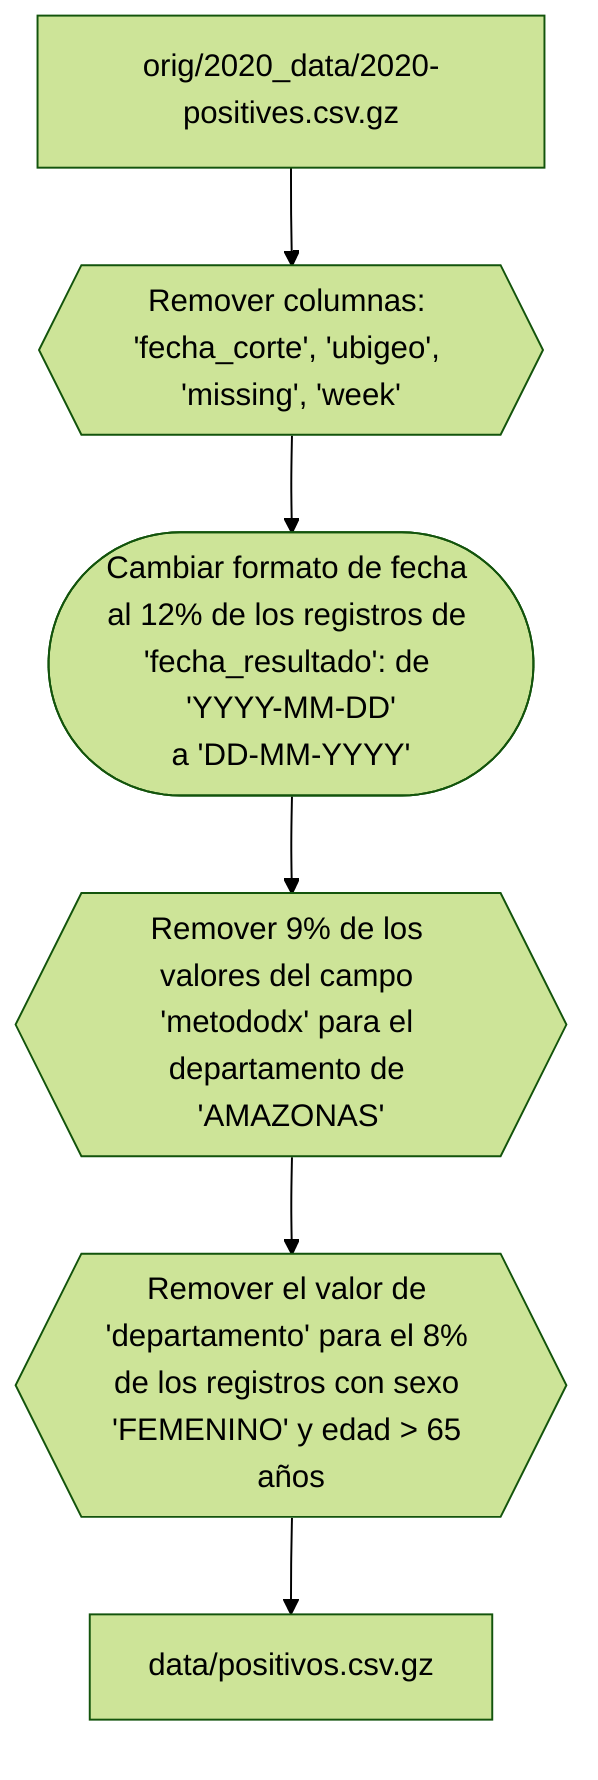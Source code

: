 %%{init: {'theme':'forest'}}%%
graph TD
    A["orig/2020_data/2020-positives.csv.gz"] --> B{{"Remover columnas: 'fecha_corte', 'ubigeo', 'missing', 'week'"}}
    B --> C(["Cambiar formato de fecha al 12% de los registros de 'fecha_resultado': de 'YYYY-MM-DD'<br>a 'DD-MM-YYYY'"])
    C --> D{{"Remover 9% de los valores del campo 'metododx' para el departamento de 'AMAZONAS'"}}
    D --> E{{"Remover el valor de 'departamento' para el 8% de los registros con sexo 'FEMENINO' y edad > 65 años"}}
    E --> F["data/positivos.csv.gz"]